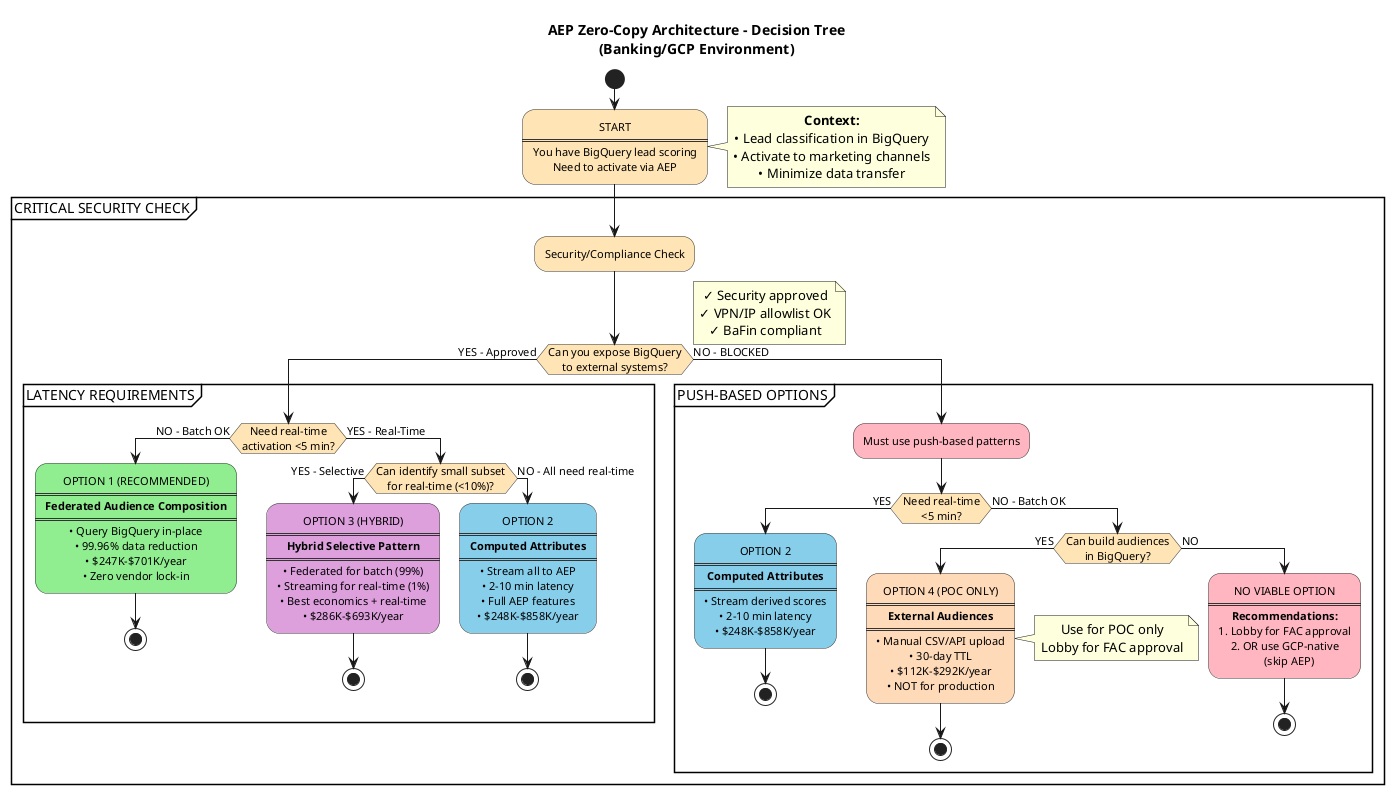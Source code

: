 @startuml AEP Zero-Copy Decision Tree

skinparam defaultTextAlignment center
skinparam ActivityBackgroundColor #FFE4B5
skinparam ActivityBorderColor #333
skinparam ActivityFontSize 11

title AEP Zero-Copy Architecture - Decision Tree\n(Banking/GCP Environment)

start

:START
====
You have BigQuery lead scoring
Need to activate via AEP;

note right
  **Context:**
  • Lead classification in BigQuery
  • Activate to marketing channels
  • Minimize data transfer
end note

partition "CRITICAL SECURITY CHECK" {
  :Security/Compliance Check;

  if (Can you expose BigQuery\nto external systems?) then (YES - Approved)

    note right
      ✓ Security approved
      ✓ VPN/IP allowlist OK
      ✓ BaFin compliant
    end note

    partition "LATENCY REQUIREMENTS" {
      if (Need real-time\nactivation <5 min?) then (NO - Batch OK)

        #90EE90:OPTION 1 (RECOMMENDED)
        ====
        **Federated Audience Composition**
        ====
        • Query BigQuery in-place
        • 99.96% data reduction
        • $247K-$701K/year
        • Zero vendor lock-in;

        stop

      else (YES - Real-Time)

        if (Can identify small subset\nfor real-time (<10%)?) then (YES - Selective)

          #DDA0DD:OPTION 3 (HYBRID)
          ====
          **Hybrid Selective Pattern**
          ====
          • Federated for batch (99%)
          • Streaming for real-time (1%)
          • Best economics + real-time
          • $286K-$693K/year;

          stop

        else (NO - All need real-time)

          #87CEEB:OPTION 2
          ====
          **Computed Attributes**
          ====
          • Stream all to AEP
          • 2-10 min latency
          • Full AEP features
          • $248K-$858K/year;

          stop

        endif

      endif
    }

  else (NO - BLOCKED)

    note right #FFB6C1
      ✗ Security blocks external access
      ✗ BaFin restrictions
      ✗ Data residency rules
      **FAC NOT POSSIBLE**
    end note

    partition "PUSH-BASED OPTIONS" {
      #FFB6C1:Must use push-based patterns;

      if (Need real-time\n<5 min?) then (YES)

        #87CEEB:OPTION 2
        ====
        **Computed Attributes**
        ====
        • Stream derived scores
        • 2-10 min latency
        • $248K-$858K/year;

        stop

      else (NO - Batch OK)

        if (Can build audiences\nin BigQuery?) then (YES)

          #FFDAB9:OPTION 4 (POC ONLY)
          ====
          **External Audiences**
          ====
          • Manual CSV/API upload
          • 30-day TTL
          • $112K-$292K/year
          • NOT for production;

          note right
            Use for POC only
            Lobby for FAC approval
          end note

          stop

        else (NO)

          #FFB6C1:NO VIABLE OPTION
          ====
          **Recommendations:**
          1. Lobby for FAC approval
          2. OR use GCP-native
             (skip AEP);

          stop

        endif

      endif
    }

  endif
}

@enduml
